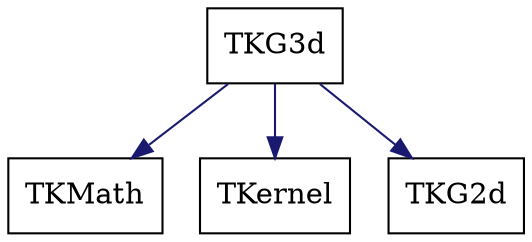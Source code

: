 digraph schema_TKG3d
{
	TKG3d [ URL = "toolkit_tkg3d.html", shape = box ]
	TKMath [ URL = "toolkit_tkmath.html" , shape = box ]
	TKG3d -> TKMath [ color = "midnightblue", style = "solid" ]
	TKernel [ URL = "toolkit_tkernel.html" , shape = box ]
	TKG3d -> TKernel [ color = "midnightblue", style = "solid" ]
	TKG2d [ URL = "toolkit_tkg2d.html" , shape = box ]
	TKG3d -> TKG2d [ color = "midnightblue", style = "solid" ]
	aspect = 1
}
